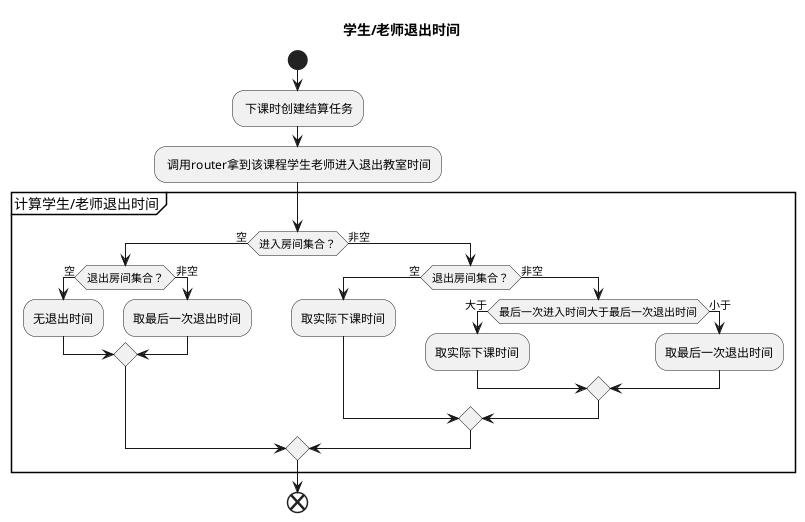 @startuml
title 学生/老师退出时间
start
: 下课时创建结算任务;
: 调用router拿到该课程学生老师进入退出教室时间;
partition 计算学生/老师退出时间 {
if(进入房间集合？) then (空)
    if(退出房间集合？) then (空)
    :无退出时间;
    else (非空)
    :取最后一次退出时间;
    endif
else (非空)
    if(退出房间集合？) then (空)
    :取实际下课时间;
    else (非空)
        if(最后一次进入时间大于最后一次退出时间) then (大于)
        :取实际下课时间;
        else (小于)
        :取最后一次退出时间;
        endif
    endif
endif
  }
end
@enduml